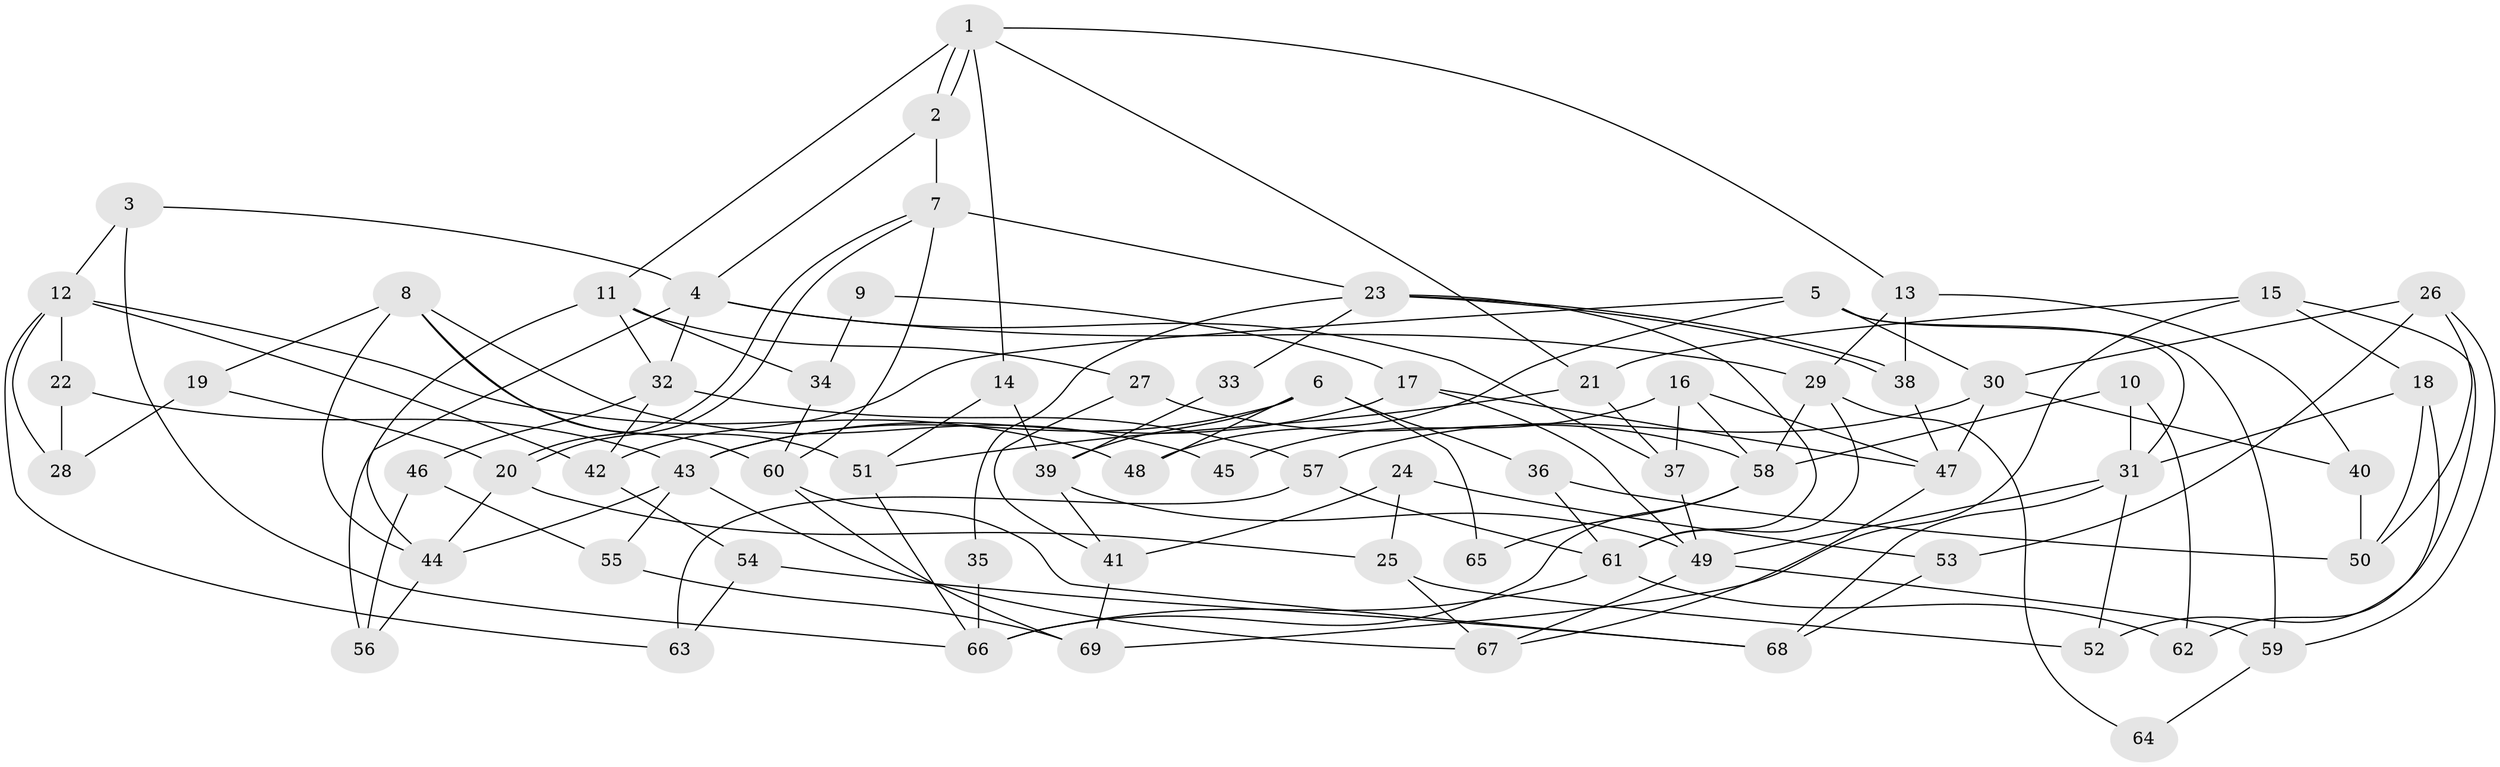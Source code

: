 // coarse degree distribution, {4: 0.2682926829268293, 3: 0.24390243902439024, 5: 0.14634146341463414, 7: 0.04878048780487805, 2: 0.0975609756097561, 8: 0.0975609756097561, 6: 0.04878048780487805, 9: 0.04878048780487805}
// Generated by graph-tools (version 1.1) at 2025/52/03/04/25 21:52:41]
// undirected, 69 vertices, 138 edges
graph export_dot {
graph [start="1"]
  node [color=gray90,style=filled];
  1;
  2;
  3;
  4;
  5;
  6;
  7;
  8;
  9;
  10;
  11;
  12;
  13;
  14;
  15;
  16;
  17;
  18;
  19;
  20;
  21;
  22;
  23;
  24;
  25;
  26;
  27;
  28;
  29;
  30;
  31;
  32;
  33;
  34;
  35;
  36;
  37;
  38;
  39;
  40;
  41;
  42;
  43;
  44;
  45;
  46;
  47;
  48;
  49;
  50;
  51;
  52;
  53;
  54;
  55;
  56;
  57;
  58;
  59;
  60;
  61;
  62;
  63;
  64;
  65;
  66;
  67;
  68;
  69;
  1 -- 2;
  1 -- 2;
  1 -- 14;
  1 -- 11;
  1 -- 13;
  1 -- 21;
  2 -- 4;
  2 -- 7;
  3 -- 66;
  3 -- 12;
  3 -- 4;
  4 -- 37;
  4 -- 29;
  4 -- 32;
  4 -- 56;
  5 -- 30;
  5 -- 42;
  5 -- 31;
  5 -- 48;
  5 -- 59;
  6 -- 43;
  6 -- 39;
  6 -- 36;
  6 -- 48;
  6 -- 65;
  7 -- 20;
  7 -- 20;
  7 -- 23;
  7 -- 60;
  8 -- 51;
  8 -- 44;
  8 -- 19;
  8 -- 45;
  8 -- 60;
  9 -- 17;
  9 -- 34;
  10 -- 58;
  10 -- 62;
  10 -- 31;
  11 -- 32;
  11 -- 27;
  11 -- 34;
  11 -- 44;
  12 -- 63;
  12 -- 48;
  12 -- 22;
  12 -- 28;
  12 -- 42;
  13 -- 38;
  13 -- 29;
  13 -- 40;
  14 -- 51;
  14 -- 39;
  15 -- 18;
  15 -- 69;
  15 -- 21;
  15 -- 52;
  16 -- 58;
  16 -- 37;
  16 -- 45;
  16 -- 47;
  17 -- 43;
  17 -- 49;
  17 -- 47;
  18 -- 50;
  18 -- 31;
  18 -- 62;
  19 -- 20;
  19 -- 28;
  20 -- 25;
  20 -- 44;
  21 -- 37;
  21 -- 51;
  22 -- 28;
  22 -- 43;
  23 -- 38;
  23 -- 38;
  23 -- 33;
  23 -- 35;
  23 -- 61;
  24 -- 53;
  24 -- 25;
  24 -- 41;
  25 -- 52;
  25 -- 67;
  26 -- 50;
  26 -- 59;
  26 -- 30;
  26 -- 53;
  27 -- 41;
  27 -- 58;
  29 -- 58;
  29 -- 61;
  29 -- 64;
  30 -- 47;
  30 -- 40;
  30 -- 57;
  31 -- 49;
  31 -- 52;
  31 -- 68;
  32 -- 57;
  32 -- 42;
  32 -- 46;
  33 -- 39;
  34 -- 60;
  35 -- 66;
  36 -- 61;
  36 -- 50;
  37 -- 49;
  38 -- 47;
  39 -- 41;
  39 -- 49;
  40 -- 50;
  41 -- 69;
  42 -- 54;
  43 -- 44;
  43 -- 55;
  43 -- 67;
  44 -- 56;
  46 -- 56;
  46 -- 55;
  47 -- 67;
  49 -- 67;
  49 -- 59;
  51 -- 66;
  53 -- 68;
  54 -- 68;
  54 -- 63;
  55 -- 69;
  57 -- 61;
  57 -- 63;
  58 -- 65;
  58 -- 66;
  59 -- 64;
  60 -- 68;
  60 -- 69;
  61 -- 62;
  61 -- 66;
}
